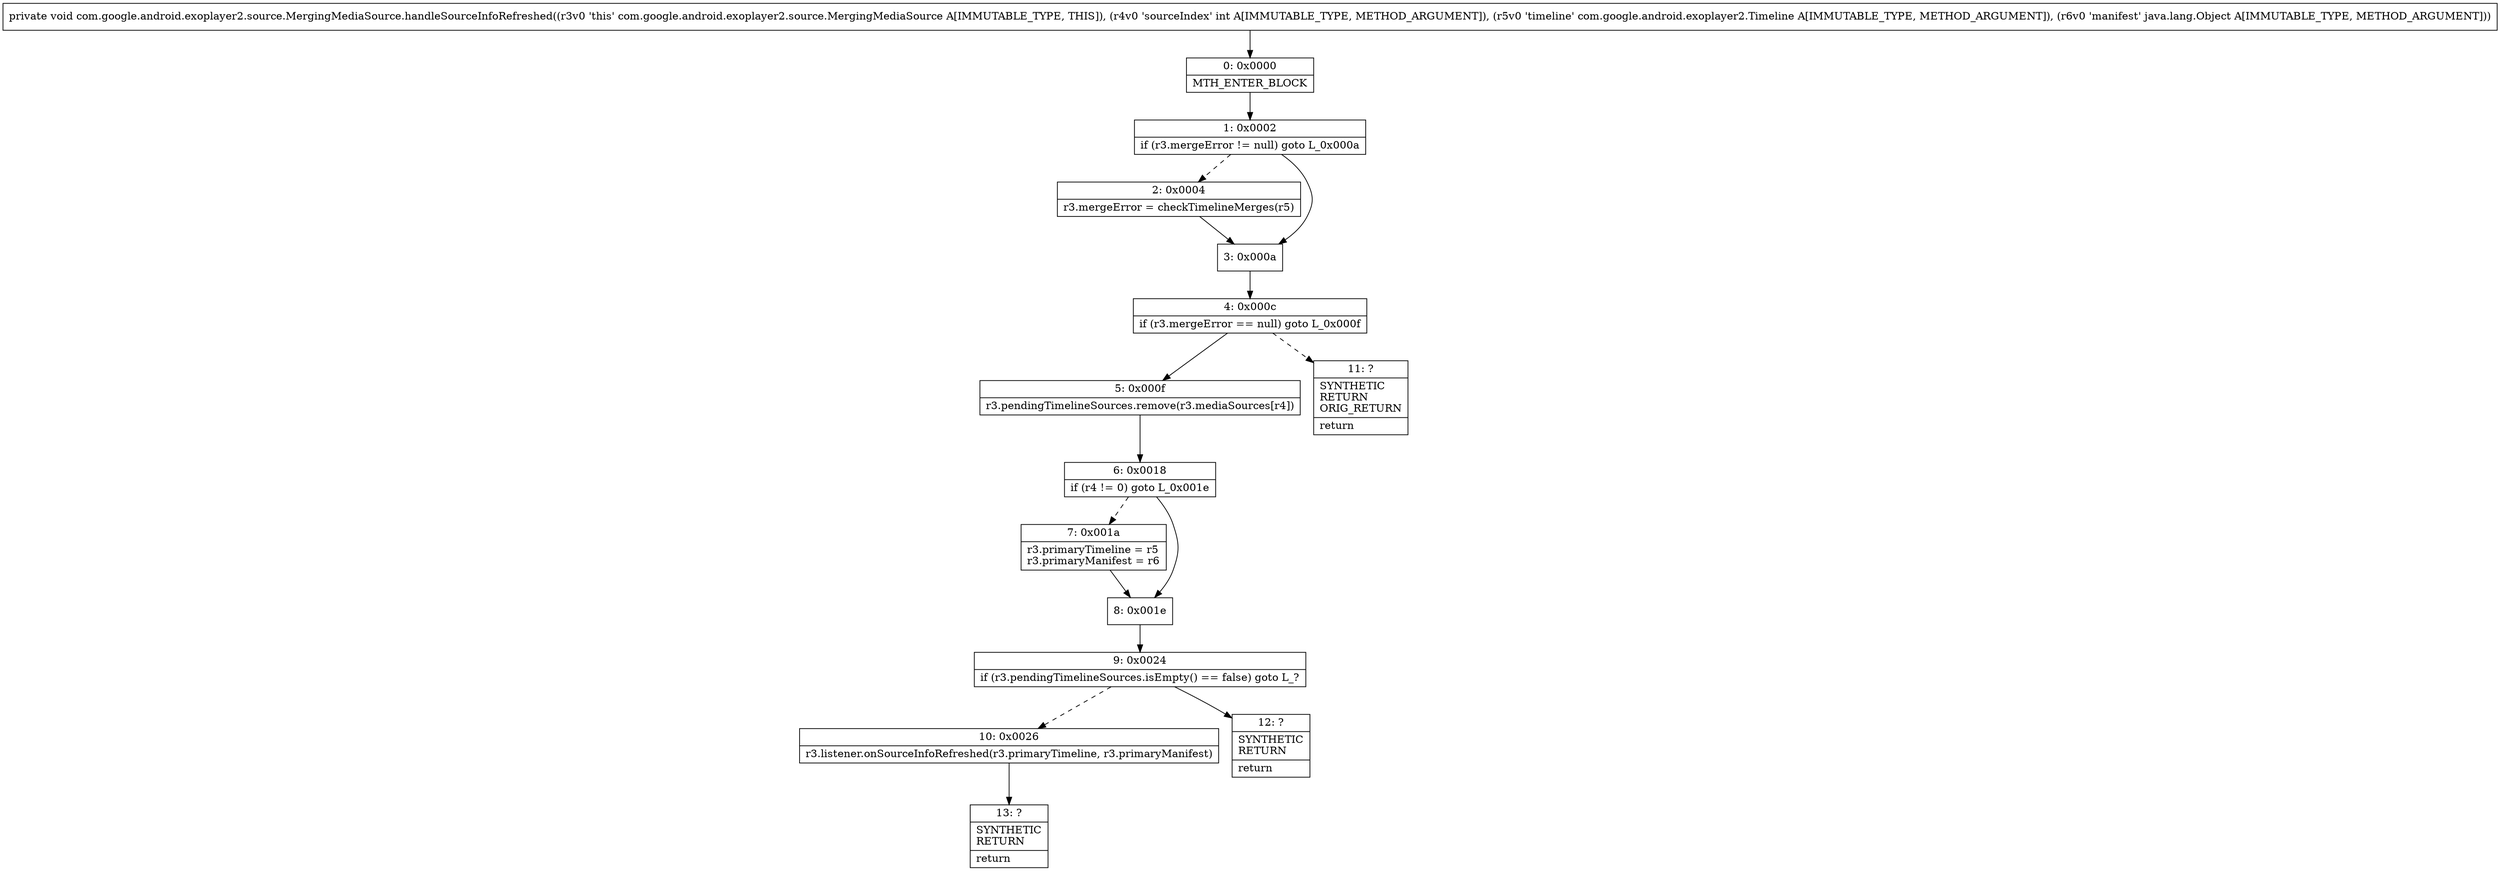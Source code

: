 digraph "CFG forcom.google.android.exoplayer2.source.MergingMediaSource.handleSourceInfoRefreshed(ILcom\/google\/android\/exoplayer2\/Timeline;Ljava\/lang\/Object;)V" {
Node_0 [shape=record,label="{0\:\ 0x0000|MTH_ENTER_BLOCK\l}"];
Node_1 [shape=record,label="{1\:\ 0x0002|if (r3.mergeError != null) goto L_0x000a\l}"];
Node_2 [shape=record,label="{2\:\ 0x0004|r3.mergeError = checkTimelineMerges(r5)\l}"];
Node_3 [shape=record,label="{3\:\ 0x000a}"];
Node_4 [shape=record,label="{4\:\ 0x000c|if (r3.mergeError == null) goto L_0x000f\l}"];
Node_5 [shape=record,label="{5\:\ 0x000f|r3.pendingTimelineSources.remove(r3.mediaSources[r4])\l}"];
Node_6 [shape=record,label="{6\:\ 0x0018|if (r4 != 0) goto L_0x001e\l}"];
Node_7 [shape=record,label="{7\:\ 0x001a|r3.primaryTimeline = r5\lr3.primaryManifest = r6\l}"];
Node_8 [shape=record,label="{8\:\ 0x001e}"];
Node_9 [shape=record,label="{9\:\ 0x0024|if (r3.pendingTimelineSources.isEmpty() == false) goto L_?\l}"];
Node_10 [shape=record,label="{10\:\ 0x0026|r3.listener.onSourceInfoRefreshed(r3.primaryTimeline, r3.primaryManifest)\l}"];
Node_11 [shape=record,label="{11\:\ ?|SYNTHETIC\lRETURN\lORIG_RETURN\l|return\l}"];
Node_12 [shape=record,label="{12\:\ ?|SYNTHETIC\lRETURN\l|return\l}"];
Node_13 [shape=record,label="{13\:\ ?|SYNTHETIC\lRETURN\l|return\l}"];
MethodNode[shape=record,label="{private void com.google.android.exoplayer2.source.MergingMediaSource.handleSourceInfoRefreshed((r3v0 'this' com.google.android.exoplayer2.source.MergingMediaSource A[IMMUTABLE_TYPE, THIS]), (r4v0 'sourceIndex' int A[IMMUTABLE_TYPE, METHOD_ARGUMENT]), (r5v0 'timeline' com.google.android.exoplayer2.Timeline A[IMMUTABLE_TYPE, METHOD_ARGUMENT]), (r6v0 'manifest' java.lang.Object A[IMMUTABLE_TYPE, METHOD_ARGUMENT])) }"];
MethodNode -> Node_0;
Node_0 -> Node_1;
Node_1 -> Node_2[style=dashed];
Node_1 -> Node_3;
Node_2 -> Node_3;
Node_3 -> Node_4;
Node_4 -> Node_5;
Node_4 -> Node_11[style=dashed];
Node_5 -> Node_6;
Node_6 -> Node_7[style=dashed];
Node_6 -> Node_8;
Node_7 -> Node_8;
Node_8 -> Node_9;
Node_9 -> Node_10[style=dashed];
Node_9 -> Node_12;
Node_10 -> Node_13;
}

